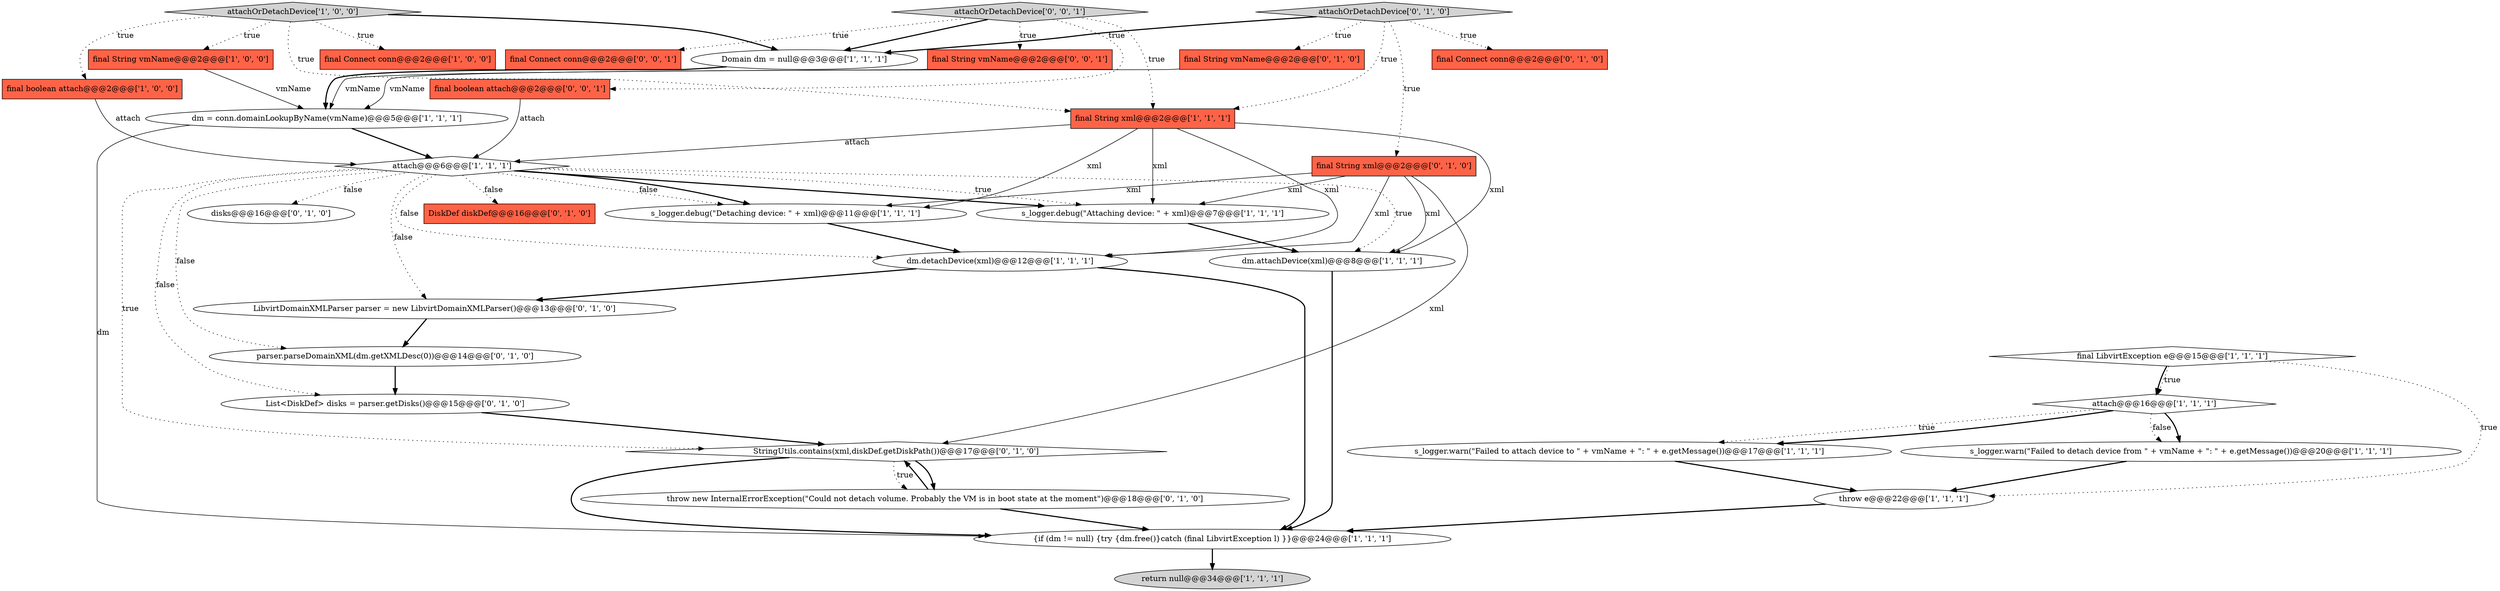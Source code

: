 digraph {
33 [style = filled, label = "final Connect conn@@@2@@@['0', '0', '1']", fillcolor = tomato, shape = box image = "AAA0AAABBB3BBB"];
13 [style = filled, label = "s_logger.debug(\"Detaching device: \" + xml)@@@11@@@['1', '1', '1']", fillcolor = white, shape = ellipse image = "AAA0AAABBB1BBB"];
20 [style = filled, label = "final String xml@@@2@@@['0', '1', '0']", fillcolor = tomato, shape = box image = "AAA0AAABBB2BBB"];
2 [style = filled, label = "final String vmName@@@2@@@['1', '0', '0']", fillcolor = tomato, shape = box image = "AAA0AAABBB1BBB"];
16 [style = filled, label = "return null@@@34@@@['1', '1', '1']", fillcolor = lightgray, shape = ellipse image = "AAA0AAABBB1BBB"];
29 [style = filled, label = "parser.parseDomainXML(dm.getXMLDesc(0))@@@14@@@['0', '1', '0']", fillcolor = white, shape = ellipse image = "AAA1AAABBB2BBB"];
11 [style = filled, label = "final String xml@@@2@@@['1', '1', '1']", fillcolor = tomato, shape = box image = "AAA0AAABBB1BBB"];
30 [style = filled, label = "attachOrDetachDevice['0', '0', '1']", fillcolor = lightgray, shape = diamond image = "AAA0AAABBB3BBB"];
1 [style = filled, label = "final boolean attach@@@2@@@['1', '0', '0']", fillcolor = tomato, shape = box image = "AAA0AAABBB1BBB"];
10 [style = filled, label = "s_logger.warn(\"Failed to attach device to \" + vmName + \": \" + e.getMessage())@@@17@@@['1', '1', '1']", fillcolor = white, shape = ellipse image = "AAA0AAABBB1BBB"];
5 [style = filled, label = "dm.attachDevice(xml)@@@8@@@['1', '1', '1']", fillcolor = white, shape = ellipse image = "AAA0AAABBB1BBB"];
17 [style = filled, label = "{if (dm != null) {try {dm.free()}catch (final LibvirtException l) }}@@@24@@@['1', '1', '1']", fillcolor = white, shape = ellipse image = "AAA0AAABBB1BBB"];
12 [style = filled, label = "attachOrDetachDevice['1', '0', '0']", fillcolor = lightgray, shape = diamond image = "AAA0AAABBB1BBB"];
3 [style = filled, label = "dm.detachDevice(xml)@@@12@@@['1', '1', '1']", fillcolor = white, shape = ellipse image = "AAA0AAABBB1BBB"];
28 [style = filled, label = "StringUtils.contains(xml,diskDef.getDiskPath())@@@17@@@['0', '1', '0']", fillcolor = white, shape = diamond image = "AAA1AAABBB2BBB"];
32 [style = filled, label = "final String vmName@@@2@@@['0', '0', '1']", fillcolor = tomato, shape = box image = "AAA0AAABBB3BBB"];
0 [style = filled, label = "Domain dm = null@@@3@@@['1', '1', '1']", fillcolor = white, shape = ellipse image = "AAA0AAABBB1BBB"];
14 [style = filled, label = "final LibvirtException e@@@15@@@['1', '1', '1']", fillcolor = white, shape = diamond image = "AAA0AAABBB1BBB"];
27 [style = filled, label = "List<DiskDef> disks = parser.getDisks()@@@15@@@['0', '1', '0']", fillcolor = white, shape = ellipse image = "AAA1AAABBB2BBB"];
23 [style = filled, label = "DiskDef diskDef@@@16@@@['0', '1', '0']", fillcolor = tomato, shape = box image = "AAA0AAABBB2BBB"];
7 [style = filled, label = "throw e@@@22@@@['1', '1', '1']", fillcolor = white, shape = ellipse image = "AAA0AAABBB1BBB"];
18 [style = filled, label = "attach@@@6@@@['1', '1', '1']", fillcolor = white, shape = diamond image = "AAA0AAABBB1BBB"];
19 [style = filled, label = "final String vmName@@@2@@@['0', '1', '0']", fillcolor = tomato, shape = box image = "AAA0AAABBB2BBB"];
31 [style = filled, label = "final boolean attach@@@2@@@['0', '0', '1']", fillcolor = tomato, shape = box image = "AAA0AAABBB3BBB"];
22 [style = filled, label = "final Connect conn@@@2@@@['0', '1', '0']", fillcolor = tomato, shape = box image = "AAA0AAABBB2BBB"];
6 [style = filled, label = "s_logger.warn(\"Failed to detach device from \" + vmName + \": \" + e.getMessage())@@@20@@@['1', '1', '1']", fillcolor = white, shape = ellipse image = "AAA0AAABBB1BBB"];
4 [style = filled, label = "final Connect conn@@@2@@@['1', '0', '0']", fillcolor = tomato, shape = box image = "AAA0AAABBB1BBB"];
9 [style = filled, label = "dm = conn.domainLookupByName(vmName)@@@5@@@['1', '1', '1']", fillcolor = white, shape = ellipse image = "AAA0AAABBB1BBB"];
25 [style = filled, label = "attachOrDetachDevice['0', '1', '0']", fillcolor = lightgray, shape = diamond image = "AAA0AAABBB2BBB"];
21 [style = filled, label = "throw new InternalErrorException(\"Could not detach volume. Probably the VM is in boot state at the moment\")@@@18@@@['0', '1', '0']", fillcolor = white, shape = ellipse image = "AAA1AAABBB2BBB"];
15 [style = filled, label = "s_logger.debug(\"Attaching device: \" + xml)@@@7@@@['1', '1', '1']", fillcolor = white, shape = ellipse image = "AAA0AAABBB1BBB"];
8 [style = filled, label = "attach@@@16@@@['1', '1', '1']", fillcolor = white, shape = diamond image = "AAA0AAABBB1BBB"];
24 [style = filled, label = "LibvirtDomainXMLParser parser = new LibvirtDomainXMLParser()@@@13@@@['0', '1', '0']", fillcolor = white, shape = ellipse image = "AAA1AAABBB2BBB"];
26 [style = filled, label = "disks@@@16@@@['0', '1', '0']", fillcolor = white, shape = ellipse image = "AAA1AAABBB2BBB"];
11->18 [style = solid, label="attach"];
9->18 [style = bold, label=""];
28->21 [style = bold, label=""];
12->0 [style = bold, label=""];
8->10 [style = dotted, label="true"];
32->9 [style = solid, label="vmName"];
31->18 [style = solid, label="attach"];
3->24 [style = bold, label=""];
29->27 [style = bold, label=""];
18->15 [style = dotted, label="true"];
18->13 [style = dotted, label="false"];
1->18 [style = solid, label="attach"];
25->11 [style = dotted, label="true"];
18->27 [style = dotted, label="false"];
18->23 [style = dotted, label="false"];
27->28 [style = bold, label=""];
18->5 [style = dotted, label="true"];
11->15 [style = solid, label="xml"];
12->11 [style = dotted, label="true"];
30->33 [style = dotted, label="true"];
25->20 [style = dotted, label="true"];
21->17 [style = bold, label=""];
0->9 [style = bold, label=""];
20->5 [style = solid, label="xml"];
2->9 [style = solid, label="vmName"];
18->13 [style = bold, label=""];
14->8 [style = dotted, label="true"];
18->26 [style = dotted, label="false"];
18->29 [style = dotted, label="false"];
11->5 [style = solid, label="xml"];
8->6 [style = bold, label=""];
14->7 [style = dotted, label="true"];
25->22 [style = dotted, label="true"];
20->28 [style = solid, label="xml"];
12->2 [style = dotted, label="true"];
30->32 [style = dotted, label="true"];
5->17 [style = bold, label=""];
3->17 [style = bold, label=""];
10->7 [style = bold, label=""];
11->13 [style = solid, label="xml"];
12->4 [style = dotted, label="true"];
20->3 [style = solid, label="xml"];
25->19 [style = dotted, label="true"];
30->31 [style = dotted, label="true"];
30->11 [style = dotted, label="true"];
18->28 [style = dotted, label="true"];
20->13 [style = solid, label="xml"];
14->8 [style = bold, label=""];
15->5 [style = bold, label=""];
9->17 [style = solid, label="dm"];
30->0 [style = bold, label=""];
18->3 [style = dotted, label="false"];
8->6 [style = dotted, label="false"];
13->3 [style = bold, label=""];
7->17 [style = bold, label=""];
25->0 [style = bold, label=""];
11->3 [style = solid, label="xml"];
6->7 [style = bold, label=""];
19->9 [style = solid, label="vmName"];
24->29 [style = bold, label=""];
12->1 [style = dotted, label="true"];
17->16 [style = bold, label=""];
28->21 [style = dotted, label="true"];
8->10 [style = bold, label=""];
18->24 [style = dotted, label="false"];
21->28 [style = bold, label=""];
28->17 [style = bold, label=""];
20->15 [style = solid, label="xml"];
18->15 [style = bold, label=""];
}
